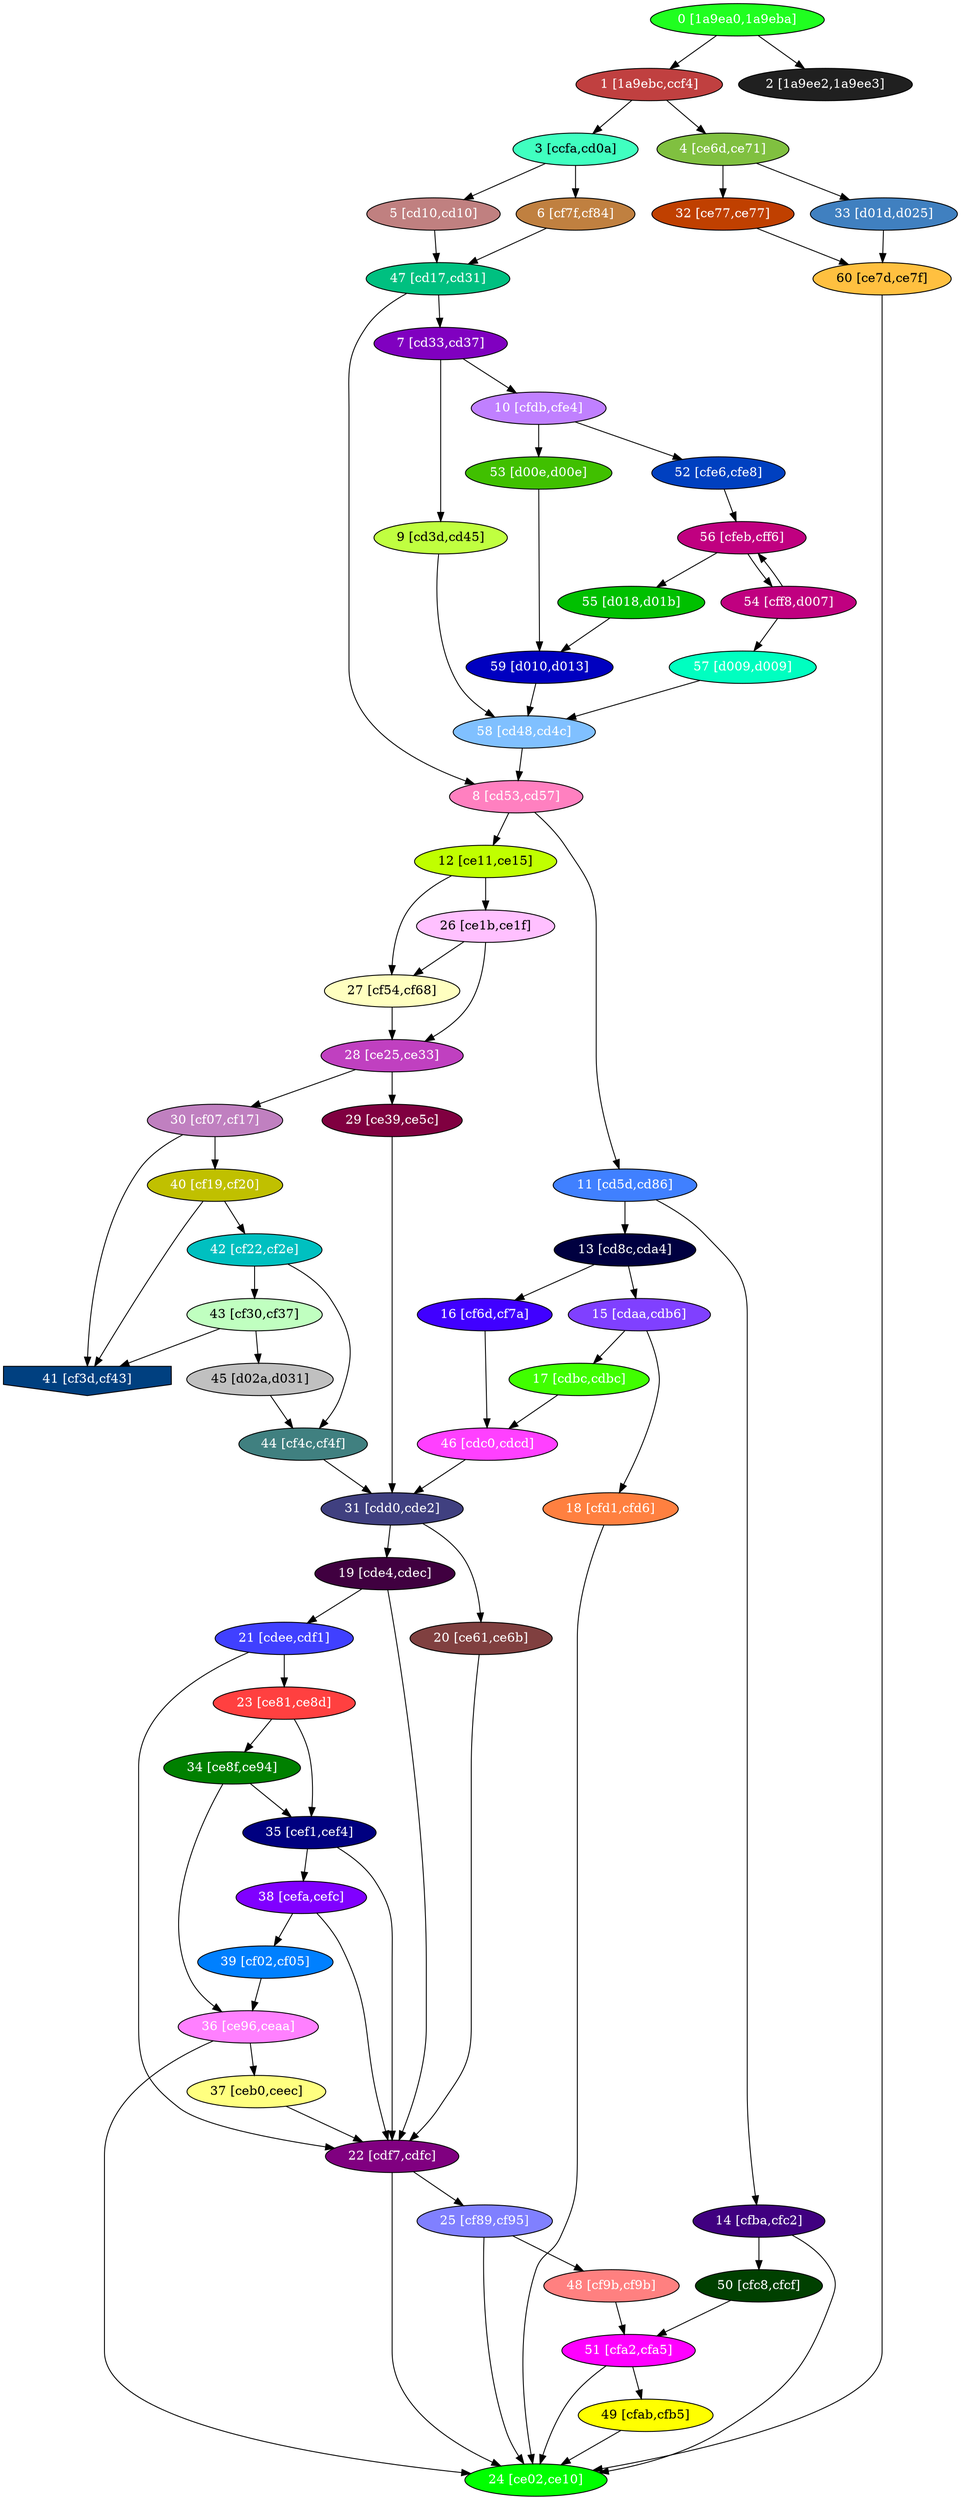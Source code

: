 diGraph libnss3{
	libnss3_0  [style=filled fillcolor="#20FF20" fontcolor="#ffffff" shape=oval label="0 [1a9ea0,1a9eba]"]
	libnss3_1  [style=filled fillcolor="#C04040" fontcolor="#ffffff" shape=oval label="1 [1a9ebc,ccf4]"]
	libnss3_2  [style=filled fillcolor="#202020" fontcolor="#ffffff" shape=oval label="2 [1a9ee2,1a9ee3]"]
	libnss3_3  [style=filled fillcolor="#40FFC0" fontcolor="#000000" shape=oval label="3 [ccfa,cd0a]"]
	libnss3_4  [style=filled fillcolor="#80C040" fontcolor="#ffffff" shape=oval label="4 [ce6d,ce71]"]
	libnss3_5  [style=filled fillcolor="#C08080" fontcolor="#ffffff" shape=oval label="5 [cd10,cd10]"]
	libnss3_6  [style=filled fillcolor="#C08040" fontcolor="#ffffff" shape=oval label="6 [cf7f,cf84]"]
	libnss3_7  [style=filled fillcolor="#8000C0" fontcolor="#ffffff" shape=oval label="7 [cd33,cd37]"]
	libnss3_8  [style=filled fillcolor="#FF80C0" fontcolor="#ffffff" shape=oval label="8 [cd53,cd57]"]
	libnss3_9  [style=filled fillcolor="#C0FF40" fontcolor="#000000" shape=oval label="9 [cd3d,cd45]"]
	libnss3_a  [style=filled fillcolor="#C080FF" fontcolor="#ffffff" shape=oval label="10 [cfdb,cfe4]"]
	libnss3_b  [style=filled fillcolor="#4080FF" fontcolor="#ffffff" shape=oval label="11 [cd5d,cd86]"]
	libnss3_c  [style=filled fillcolor="#C0FF00" fontcolor="#000000" shape=oval label="12 [ce11,ce15]"]
	libnss3_d  [style=filled fillcolor="#000040" fontcolor="#ffffff" shape=oval label="13 [cd8c,cda4]"]
	libnss3_e  [style=filled fillcolor="#400080" fontcolor="#ffffff" shape=oval label="14 [cfba,cfc2]"]
	libnss3_f  [style=filled fillcolor="#8040FF" fontcolor="#ffffff" shape=oval label="15 [cdaa,cdb6]"]
	libnss3_10  [style=filled fillcolor="#4000FF" fontcolor="#ffffff" shape=oval label="16 [cf6d,cf7a]"]
	libnss3_11  [style=filled fillcolor="#40FF00" fontcolor="#ffffff" shape=oval label="17 [cdbc,cdbc]"]
	libnss3_12  [style=filled fillcolor="#FF8040" fontcolor="#ffffff" shape=oval label="18 [cfd1,cfd6]"]
	libnss3_13  [style=filled fillcolor="#400040" fontcolor="#ffffff" shape=oval label="19 [cde4,cdec]"]
	libnss3_14  [style=filled fillcolor="#804040" fontcolor="#ffffff" shape=oval label="20 [ce61,ce6b]"]
	libnss3_15  [style=filled fillcolor="#4040FF" fontcolor="#ffffff" shape=oval label="21 [cdee,cdf1]"]
	libnss3_16  [style=filled fillcolor="#800080" fontcolor="#ffffff" shape=oval label="22 [cdf7,cdfc]"]
	libnss3_17  [style=filled fillcolor="#FF4040" fontcolor="#ffffff" shape=oval label="23 [ce81,ce8d]"]
	libnss3_18  [style=filled fillcolor="#00FF00" fontcolor="#ffffff" shape=oval label="24 [ce02,ce10]"]
	libnss3_19  [style=filled fillcolor="#8080FF" fontcolor="#ffffff" shape=oval label="25 [cf89,cf95]"]
	libnss3_1a  [style=filled fillcolor="#FFC0FF" fontcolor="#000000" shape=oval label="26 [ce1b,ce1f]"]
	libnss3_1b  [style=filled fillcolor="#FFFFC0" fontcolor="#000000" shape=oval label="27 [cf54,cf68]"]
	libnss3_1c  [style=filled fillcolor="#C040C0" fontcolor="#ffffff" shape=oval label="28 [ce25,ce33]"]
	libnss3_1d  [style=filled fillcolor="#800040" fontcolor="#ffffff" shape=oval label="29 [ce39,ce5c]"]
	libnss3_1e  [style=filled fillcolor="#C080C0" fontcolor="#ffffff" shape=oval label="30 [cf07,cf17]"]
	libnss3_1f  [style=filled fillcolor="#404080" fontcolor="#ffffff" shape=oval label="31 [cdd0,cde2]"]
	libnss3_20  [style=filled fillcolor="#C04000" fontcolor="#ffffff" shape=oval label="32 [ce77,ce77]"]
	libnss3_21  [style=filled fillcolor="#4080C0" fontcolor="#ffffff" shape=oval label="33 [d01d,d025]"]
	libnss3_22  [style=filled fillcolor="#008000" fontcolor="#ffffff" shape=oval label="34 [ce8f,ce94]"]
	libnss3_23  [style=filled fillcolor="#000080" fontcolor="#ffffff" shape=oval label="35 [cef1,cef4]"]
	libnss3_24  [style=filled fillcolor="#FF80FF" fontcolor="#ffffff" shape=oval label="36 [ce96,ceaa]"]
	libnss3_25  [style=filled fillcolor="#FFFF80" fontcolor="#000000" shape=oval label="37 [ceb0,ceec]"]
	libnss3_26  [style=filled fillcolor="#8000FF" fontcolor="#ffffff" shape=oval label="38 [cefa,cefc]"]
	libnss3_27  [style=filled fillcolor="#0080FF" fontcolor="#ffffff" shape=oval label="39 [cf02,cf05]"]
	libnss3_28  [style=filled fillcolor="#C0C000" fontcolor="#ffffff" shape=oval label="40 [cf19,cf20]"]
	libnss3_29  [style=filled fillcolor="#004080" fontcolor="#ffffff" shape=invhouse label="41 [cf3d,cf43]"]
	libnss3_2a  [style=filled fillcolor="#00C0C0" fontcolor="#ffffff" shape=oval label="42 [cf22,cf2e]"]
	libnss3_2b  [style=filled fillcolor="#C0FFC0" fontcolor="#000000" shape=oval label="43 [cf30,cf37]"]
	libnss3_2c  [style=filled fillcolor="#408080" fontcolor="#ffffff" shape=oval label="44 [cf4c,cf4f]"]
	libnss3_2d  [style=filled fillcolor="#C0C0C0" fontcolor="#000000" shape=oval label="45 [d02a,d031]"]
	libnss3_2e  [style=filled fillcolor="#FF40FF" fontcolor="#ffffff" shape=oval label="46 [cdc0,cdcd]"]
	libnss3_2f  [style=filled fillcolor="#00C080" fontcolor="#ffffff" shape=oval label="47 [cd17,cd31]"]
	libnss3_30  [style=filled fillcolor="#FF8080" fontcolor="#ffffff" shape=oval label="48 [cf9b,cf9b]"]
	libnss3_31  [style=filled fillcolor="#FFFF00" fontcolor="#000000" shape=oval label="49 [cfab,cfb5]"]
	libnss3_32  [style=filled fillcolor="#004000" fontcolor="#ffffff" shape=oval label="50 [cfc8,cfcf]"]
	libnss3_33  [style=filled fillcolor="#FF00FF" fontcolor="#ffffff" shape=oval label="51 [cfa2,cfa5]"]
	libnss3_34  [style=filled fillcolor="#0040C0" fontcolor="#ffffff" shape=oval label="52 [cfe6,cfe8]"]
	libnss3_35  [style=filled fillcolor="#40C000" fontcolor="#ffffff" shape=oval label="53 [d00e,d00e]"]
	libnss3_36  [style=filled fillcolor="#C00080" fontcolor="#ffffff" shape=oval label="54 [cff8,d007]"]
	libnss3_37  [style=filled fillcolor="#00C000" fontcolor="#ffffff" shape=oval label="55 [d018,d01b]"]
	libnss3_38  [style=filled fillcolor="#C00080" fontcolor="#ffffff" shape=oval label="56 [cfeb,cff6]"]
	libnss3_39  [style=filled fillcolor="#00FFC0" fontcolor="#ffffff" shape=oval label="57 [d009,d009]"]
	libnss3_3a  [style=filled fillcolor="#80C0FF" fontcolor="#ffffff" shape=oval label="58 [cd48,cd4c]"]
	libnss3_3b  [style=filled fillcolor="#0000C0" fontcolor="#ffffff" shape=oval label="59 [d010,d013]"]
	libnss3_3c  [style=filled fillcolor="#FFC040" fontcolor="#000000" shape=oval label="60 [ce7d,ce7f]"]

	libnss3_0 -> libnss3_1
	libnss3_0 -> libnss3_2
	libnss3_1 -> libnss3_3
	libnss3_1 -> libnss3_4
	libnss3_3 -> libnss3_5
	libnss3_3 -> libnss3_6
	libnss3_4 -> libnss3_20
	libnss3_4 -> libnss3_21
	libnss3_5 -> libnss3_2f
	libnss3_6 -> libnss3_2f
	libnss3_7 -> libnss3_9
	libnss3_7 -> libnss3_a
	libnss3_8 -> libnss3_b
	libnss3_8 -> libnss3_c
	libnss3_9 -> libnss3_3a
	libnss3_a -> libnss3_34
	libnss3_a -> libnss3_35
	libnss3_b -> libnss3_d
	libnss3_b -> libnss3_e
	libnss3_c -> libnss3_1a
	libnss3_c -> libnss3_1b
	libnss3_d -> libnss3_f
	libnss3_d -> libnss3_10
	libnss3_e -> libnss3_18
	libnss3_e -> libnss3_32
	libnss3_f -> libnss3_11
	libnss3_f -> libnss3_12
	libnss3_10 -> libnss3_2e
	libnss3_11 -> libnss3_2e
	libnss3_12 -> libnss3_18
	libnss3_13 -> libnss3_15
	libnss3_13 -> libnss3_16
	libnss3_14 -> libnss3_16
	libnss3_15 -> libnss3_16
	libnss3_15 -> libnss3_17
	libnss3_16 -> libnss3_18
	libnss3_16 -> libnss3_19
	libnss3_17 -> libnss3_22
	libnss3_17 -> libnss3_23
	libnss3_19 -> libnss3_18
	libnss3_19 -> libnss3_30
	libnss3_1a -> libnss3_1b
	libnss3_1a -> libnss3_1c
	libnss3_1b -> libnss3_1c
	libnss3_1c -> libnss3_1d
	libnss3_1c -> libnss3_1e
	libnss3_1d -> libnss3_1f
	libnss3_1e -> libnss3_28
	libnss3_1e -> libnss3_29
	libnss3_1f -> libnss3_13
	libnss3_1f -> libnss3_14
	libnss3_20 -> libnss3_3c
	libnss3_21 -> libnss3_3c
	libnss3_22 -> libnss3_23
	libnss3_22 -> libnss3_24
	libnss3_23 -> libnss3_16
	libnss3_23 -> libnss3_26
	libnss3_24 -> libnss3_18
	libnss3_24 -> libnss3_25
	libnss3_25 -> libnss3_16
	libnss3_26 -> libnss3_16
	libnss3_26 -> libnss3_27
	libnss3_27 -> libnss3_24
	libnss3_28 -> libnss3_29
	libnss3_28 -> libnss3_2a
	libnss3_2a -> libnss3_2b
	libnss3_2a -> libnss3_2c
	libnss3_2b -> libnss3_29
	libnss3_2b -> libnss3_2d
	libnss3_2c -> libnss3_1f
	libnss3_2d -> libnss3_2c
	libnss3_2e -> libnss3_1f
	libnss3_2f -> libnss3_7
	libnss3_2f -> libnss3_8
	libnss3_30 -> libnss3_33
	libnss3_31 -> libnss3_18
	libnss3_32 -> libnss3_33
	libnss3_33 -> libnss3_18
	libnss3_33 -> libnss3_31
	libnss3_34 -> libnss3_38
	libnss3_35 -> libnss3_3b
	libnss3_36 -> libnss3_38
	libnss3_36 -> libnss3_39
	libnss3_37 -> libnss3_3b
	libnss3_38 -> libnss3_36
	libnss3_38 -> libnss3_37
	libnss3_39 -> libnss3_3a
	libnss3_3a -> libnss3_8
	libnss3_3b -> libnss3_3a
	libnss3_3c -> libnss3_18
}